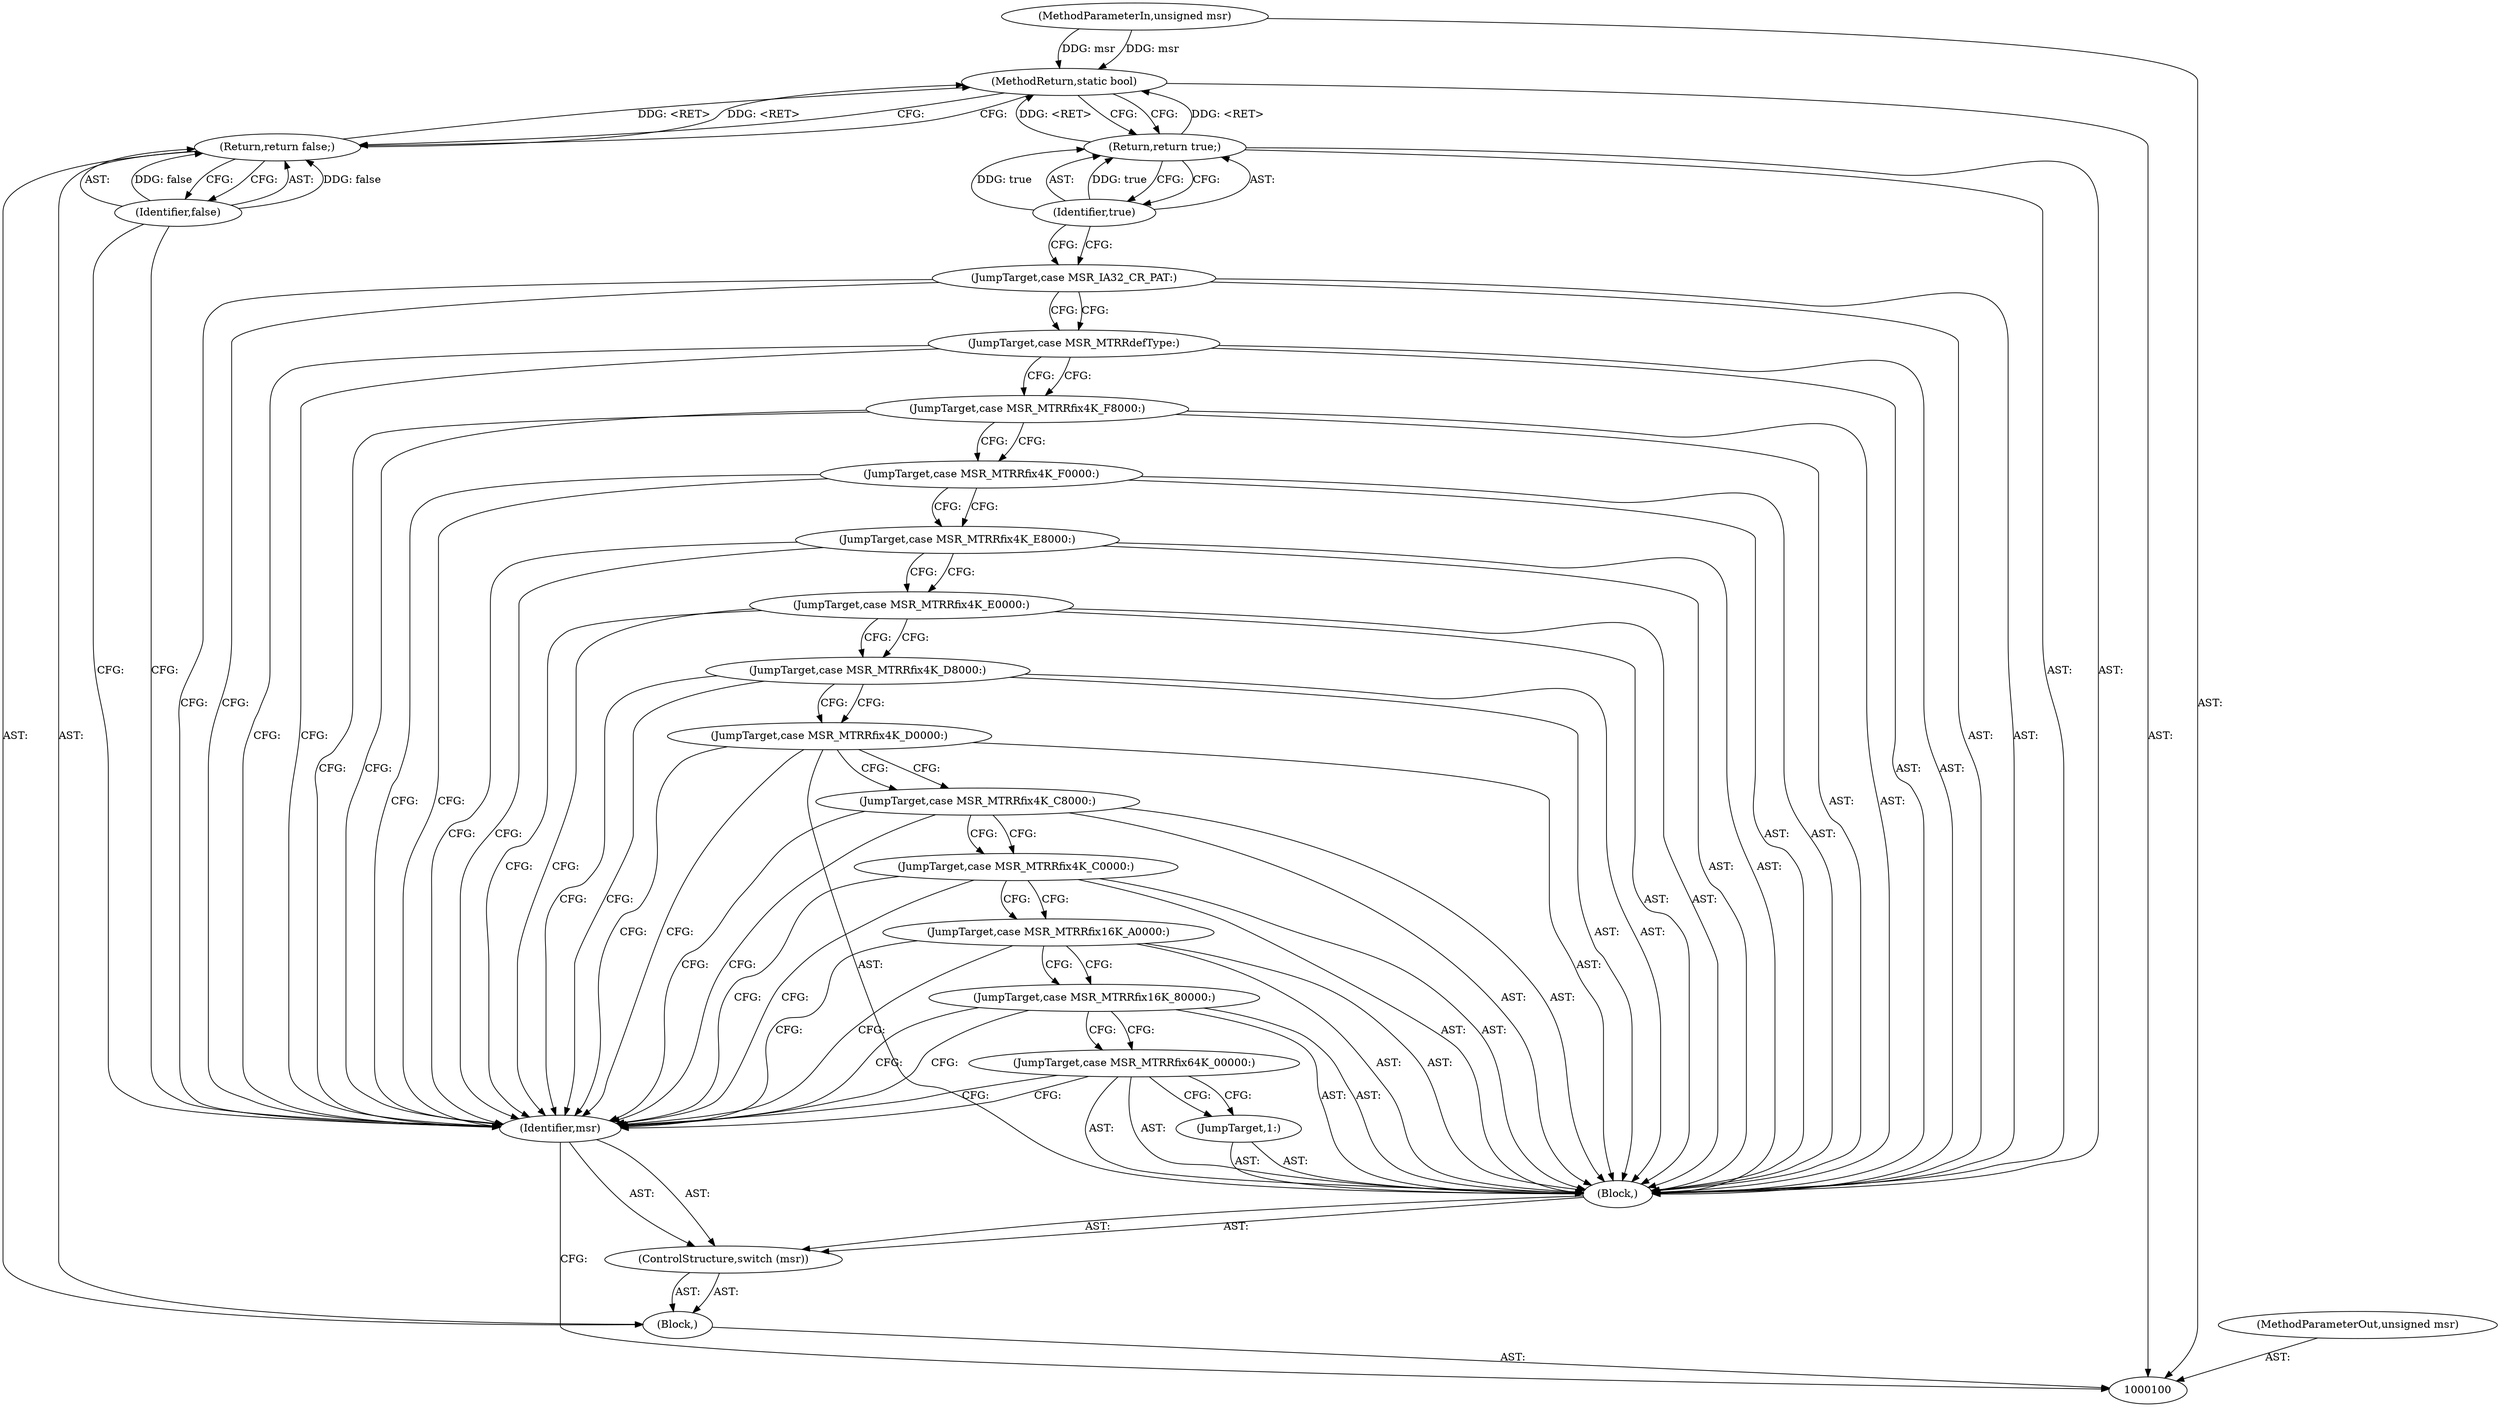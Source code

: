 digraph "0_linux_9842df62004f366b9fed2423e24df10542ee0dc5" {
"1000124" [label="(MethodReturn,static bool)"];
"1000101" [label="(MethodParameterIn,unsigned msr)"];
"1000130" [label="(MethodParameterOut,unsigned msr)"];
"1000112" [label="(JumpTarget,case MSR_MTRRfix4K_D0000:)"];
"1000113" [label="(JumpTarget,case MSR_MTRRfix4K_D8000:)"];
"1000114" [label="(JumpTarget,case MSR_MTRRfix4K_E0000:)"];
"1000115" [label="(JumpTarget,case MSR_MTRRfix4K_E8000:)"];
"1000116" [label="(JumpTarget,case MSR_MTRRfix4K_F0000:)"];
"1000117" [label="(JumpTarget,case MSR_MTRRfix4K_F8000:)"];
"1000118" [label="(JumpTarget,case MSR_MTRRdefType:)"];
"1000119" [label="(JumpTarget,case MSR_IA32_CR_PAT:)"];
"1000121" [label="(Identifier,true)"];
"1000120" [label="(Return,return true;)"];
"1000102" [label="(Block,)"];
"1000122" [label="(Return,return false;)"];
"1000123" [label="(Identifier,false)"];
"1000103" [label="(ControlStructure,switch (msr))"];
"1000105" [label="(Block,)"];
"1000104" [label="(Identifier,msr)"];
"1000106" [label="(JumpTarget,1:)"];
"1000107" [label="(JumpTarget,case MSR_MTRRfix64K_00000:)"];
"1000108" [label="(JumpTarget,case MSR_MTRRfix16K_80000:)"];
"1000109" [label="(JumpTarget,case MSR_MTRRfix16K_A0000:)"];
"1000110" [label="(JumpTarget,case MSR_MTRRfix4K_C0000:)"];
"1000111" [label="(JumpTarget,case MSR_MTRRfix4K_C8000:)"];
"1000124" -> "1000100"  [label="AST: "];
"1000124" -> "1000120"  [label="CFG: "];
"1000124" -> "1000122"  [label="CFG: "];
"1000122" -> "1000124"  [label="DDG: <RET>"];
"1000101" -> "1000124"  [label="DDG: msr"];
"1000120" -> "1000124"  [label="DDG: <RET>"];
"1000101" -> "1000100"  [label="AST: "];
"1000101" -> "1000124"  [label="DDG: msr"];
"1000130" -> "1000100"  [label="AST: "];
"1000112" -> "1000105"  [label="AST: "];
"1000112" -> "1000104"  [label="CFG: "];
"1000112" -> "1000111"  [label="CFG: "];
"1000113" -> "1000112"  [label="CFG: "];
"1000113" -> "1000105"  [label="AST: "];
"1000113" -> "1000104"  [label="CFG: "];
"1000113" -> "1000112"  [label="CFG: "];
"1000114" -> "1000113"  [label="CFG: "];
"1000114" -> "1000105"  [label="AST: "];
"1000114" -> "1000104"  [label="CFG: "];
"1000114" -> "1000113"  [label="CFG: "];
"1000115" -> "1000114"  [label="CFG: "];
"1000115" -> "1000105"  [label="AST: "];
"1000115" -> "1000104"  [label="CFG: "];
"1000115" -> "1000114"  [label="CFG: "];
"1000116" -> "1000115"  [label="CFG: "];
"1000116" -> "1000105"  [label="AST: "];
"1000116" -> "1000104"  [label="CFG: "];
"1000116" -> "1000115"  [label="CFG: "];
"1000117" -> "1000116"  [label="CFG: "];
"1000117" -> "1000105"  [label="AST: "];
"1000117" -> "1000104"  [label="CFG: "];
"1000117" -> "1000116"  [label="CFG: "];
"1000118" -> "1000117"  [label="CFG: "];
"1000118" -> "1000105"  [label="AST: "];
"1000118" -> "1000104"  [label="CFG: "];
"1000118" -> "1000117"  [label="CFG: "];
"1000119" -> "1000118"  [label="CFG: "];
"1000119" -> "1000105"  [label="AST: "];
"1000119" -> "1000104"  [label="CFG: "];
"1000119" -> "1000118"  [label="CFG: "];
"1000121" -> "1000119"  [label="CFG: "];
"1000121" -> "1000120"  [label="AST: "];
"1000121" -> "1000119"  [label="CFG: "];
"1000120" -> "1000121"  [label="CFG: "];
"1000121" -> "1000120"  [label="DDG: true"];
"1000120" -> "1000105"  [label="AST: "];
"1000120" -> "1000121"  [label="CFG: "];
"1000121" -> "1000120"  [label="AST: "];
"1000124" -> "1000120"  [label="CFG: "];
"1000120" -> "1000124"  [label="DDG: <RET>"];
"1000121" -> "1000120"  [label="DDG: true"];
"1000102" -> "1000100"  [label="AST: "];
"1000103" -> "1000102"  [label="AST: "];
"1000122" -> "1000102"  [label="AST: "];
"1000122" -> "1000102"  [label="AST: "];
"1000122" -> "1000123"  [label="CFG: "];
"1000123" -> "1000122"  [label="AST: "];
"1000124" -> "1000122"  [label="CFG: "];
"1000122" -> "1000124"  [label="DDG: <RET>"];
"1000123" -> "1000122"  [label="DDG: false"];
"1000123" -> "1000122"  [label="AST: "];
"1000123" -> "1000104"  [label="CFG: "];
"1000122" -> "1000123"  [label="CFG: "];
"1000123" -> "1000122"  [label="DDG: false"];
"1000103" -> "1000102"  [label="AST: "];
"1000104" -> "1000103"  [label="AST: "];
"1000105" -> "1000103"  [label="AST: "];
"1000105" -> "1000103"  [label="AST: "];
"1000106" -> "1000105"  [label="AST: "];
"1000107" -> "1000105"  [label="AST: "];
"1000108" -> "1000105"  [label="AST: "];
"1000109" -> "1000105"  [label="AST: "];
"1000110" -> "1000105"  [label="AST: "];
"1000111" -> "1000105"  [label="AST: "];
"1000112" -> "1000105"  [label="AST: "];
"1000113" -> "1000105"  [label="AST: "];
"1000114" -> "1000105"  [label="AST: "];
"1000115" -> "1000105"  [label="AST: "];
"1000116" -> "1000105"  [label="AST: "];
"1000117" -> "1000105"  [label="AST: "];
"1000118" -> "1000105"  [label="AST: "];
"1000119" -> "1000105"  [label="AST: "];
"1000120" -> "1000105"  [label="AST: "];
"1000104" -> "1000103"  [label="AST: "];
"1000104" -> "1000100"  [label="CFG: "];
"1000107" -> "1000104"  [label="CFG: "];
"1000108" -> "1000104"  [label="CFG: "];
"1000109" -> "1000104"  [label="CFG: "];
"1000110" -> "1000104"  [label="CFG: "];
"1000111" -> "1000104"  [label="CFG: "];
"1000112" -> "1000104"  [label="CFG: "];
"1000113" -> "1000104"  [label="CFG: "];
"1000114" -> "1000104"  [label="CFG: "];
"1000115" -> "1000104"  [label="CFG: "];
"1000116" -> "1000104"  [label="CFG: "];
"1000117" -> "1000104"  [label="CFG: "];
"1000118" -> "1000104"  [label="CFG: "];
"1000119" -> "1000104"  [label="CFG: "];
"1000123" -> "1000104"  [label="CFG: "];
"1000106" -> "1000105"  [label="AST: "];
"1000107" -> "1000106"  [label="CFG: "];
"1000107" -> "1000105"  [label="AST: "];
"1000107" -> "1000104"  [label="CFG: "];
"1000107" -> "1000106"  [label="CFG: "];
"1000108" -> "1000107"  [label="CFG: "];
"1000108" -> "1000105"  [label="AST: "];
"1000108" -> "1000104"  [label="CFG: "];
"1000108" -> "1000107"  [label="CFG: "];
"1000109" -> "1000108"  [label="CFG: "];
"1000109" -> "1000105"  [label="AST: "];
"1000109" -> "1000104"  [label="CFG: "];
"1000109" -> "1000108"  [label="CFG: "];
"1000110" -> "1000109"  [label="CFG: "];
"1000110" -> "1000105"  [label="AST: "];
"1000110" -> "1000104"  [label="CFG: "];
"1000110" -> "1000109"  [label="CFG: "];
"1000111" -> "1000110"  [label="CFG: "];
"1000111" -> "1000105"  [label="AST: "];
"1000111" -> "1000104"  [label="CFG: "];
"1000111" -> "1000110"  [label="CFG: "];
"1000112" -> "1000111"  [label="CFG: "];
}
